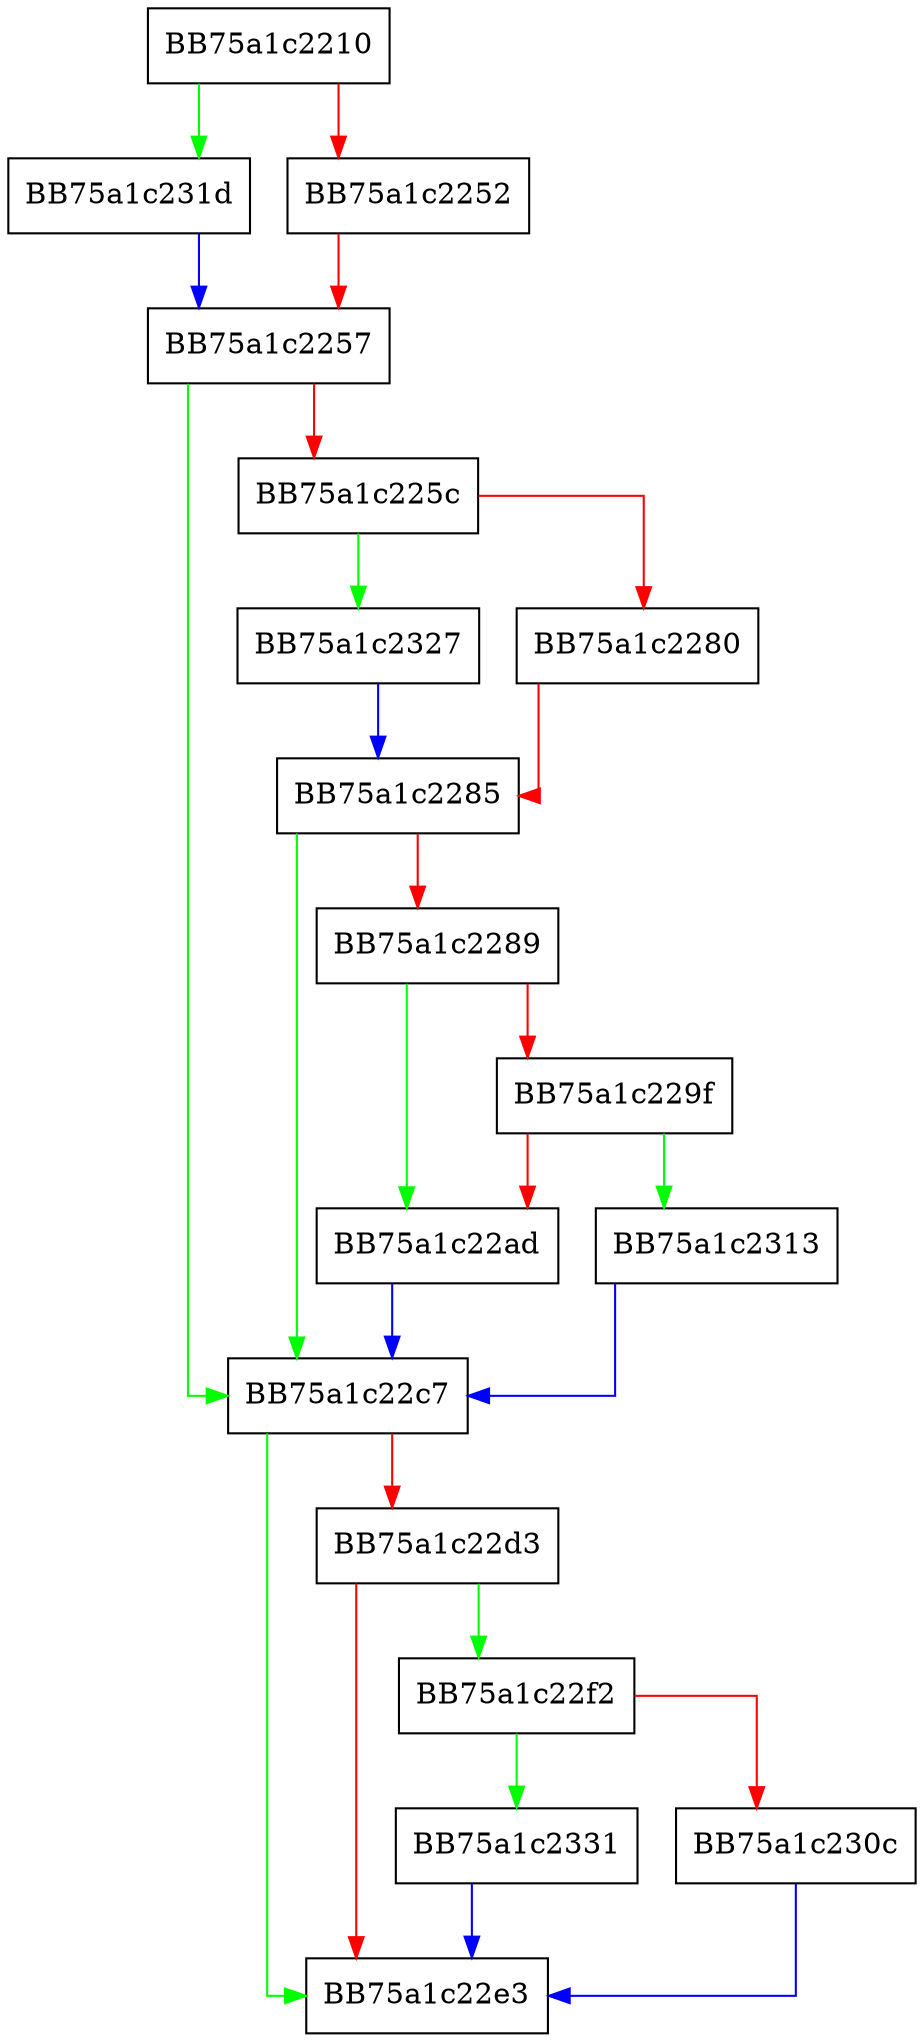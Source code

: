 digraph get_BB_extra_flags {
  node [shape="box"];
  graph [splines=ortho];
  BB75a1c2210 -> BB75a1c231d [color="green"];
  BB75a1c2210 -> BB75a1c2252 [color="red"];
  BB75a1c2252 -> BB75a1c2257 [color="red"];
  BB75a1c2257 -> BB75a1c22c7 [color="green"];
  BB75a1c2257 -> BB75a1c225c [color="red"];
  BB75a1c225c -> BB75a1c2327 [color="green"];
  BB75a1c225c -> BB75a1c2280 [color="red"];
  BB75a1c2280 -> BB75a1c2285 [color="red"];
  BB75a1c2285 -> BB75a1c22c7 [color="green"];
  BB75a1c2285 -> BB75a1c2289 [color="red"];
  BB75a1c2289 -> BB75a1c22ad [color="green"];
  BB75a1c2289 -> BB75a1c229f [color="red"];
  BB75a1c229f -> BB75a1c2313 [color="green"];
  BB75a1c229f -> BB75a1c22ad [color="red"];
  BB75a1c22ad -> BB75a1c22c7 [color="blue"];
  BB75a1c22c7 -> BB75a1c22e3 [color="green"];
  BB75a1c22c7 -> BB75a1c22d3 [color="red"];
  BB75a1c22d3 -> BB75a1c22f2 [color="green"];
  BB75a1c22d3 -> BB75a1c22e3 [color="red"];
  BB75a1c22f2 -> BB75a1c2331 [color="green"];
  BB75a1c22f2 -> BB75a1c230c [color="red"];
  BB75a1c230c -> BB75a1c22e3 [color="blue"];
  BB75a1c2313 -> BB75a1c22c7 [color="blue"];
  BB75a1c231d -> BB75a1c2257 [color="blue"];
  BB75a1c2327 -> BB75a1c2285 [color="blue"];
  BB75a1c2331 -> BB75a1c22e3 [color="blue"];
}